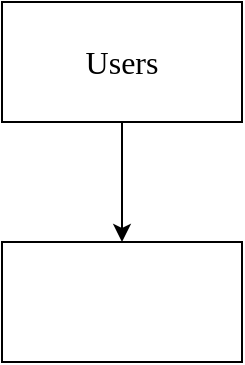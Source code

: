 <mxfile version="18.0.7" type="github">
  <diagram id="zcrZRlGJuxcmZLZYTgZw" name="Page-1">
    <mxGraphModel dx="1018" dy="575" grid="1" gridSize="10" guides="1" tooltips="1" connect="1" arrows="1" fold="1" page="1" pageScale="1" pageWidth="827" pageHeight="1169" math="0" shadow="0">
      <root>
        <mxCell id="0" />
        <mxCell id="1" parent="0" />
        <mxCell id="tT1eWMQEA7u8HPIp_SYt-2" style="edgeStyle=orthogonalEdgeStyle;rounded=0;orthogonalLoop=1;jettySize=auto;html=1;fontColor=#000000;" edge="1" parent="1" source="tT1eWMQEA7u8HPIp_SYt-1" target="tT1eWMQEA7u8HPIp_SYt-3">
          <mxGeometry relative="1" as="geometry">
            <mxPoint x="414" y="190" as="targetPoint" />
          </mxGeometry>
        </mxCell>
        <mxCell id="tT1eWMQEA7u8HPIp_SYt-1" value="&lt;p style=&quot;margin: 0px; font-variant-numeric: normal; font-variant-east-asian: normal; font-stretch: normal; font-size: 16px; line-height: normal; font-family: Menlo; text-align: start;&quot; class=&quot;p1&quot;&gt;Users&lt;/p&gt;" style="rounded=0;whiteSpace=wrap;html=1;" vertex="1" parent="1">
          <mxGeometry x="354" y="40" width="120" height="60" as="geometry" />
        </mxCell>
        <mxCell id="tT1eWMQEA7u8HPIp_SYt-3" value="" style="rounded=0;whiteSpace=wrap;html=1;labelBackgroundColor=#1A1A1A;fontColor=#000000;" vertex="1" parent="1">
          <mxGeometry x="354" y="160" width="120" height="60" as="geometry" />
        </mxCell>
      </root>
    </mxGraphModel>
  </diagram>
</mxfile>
